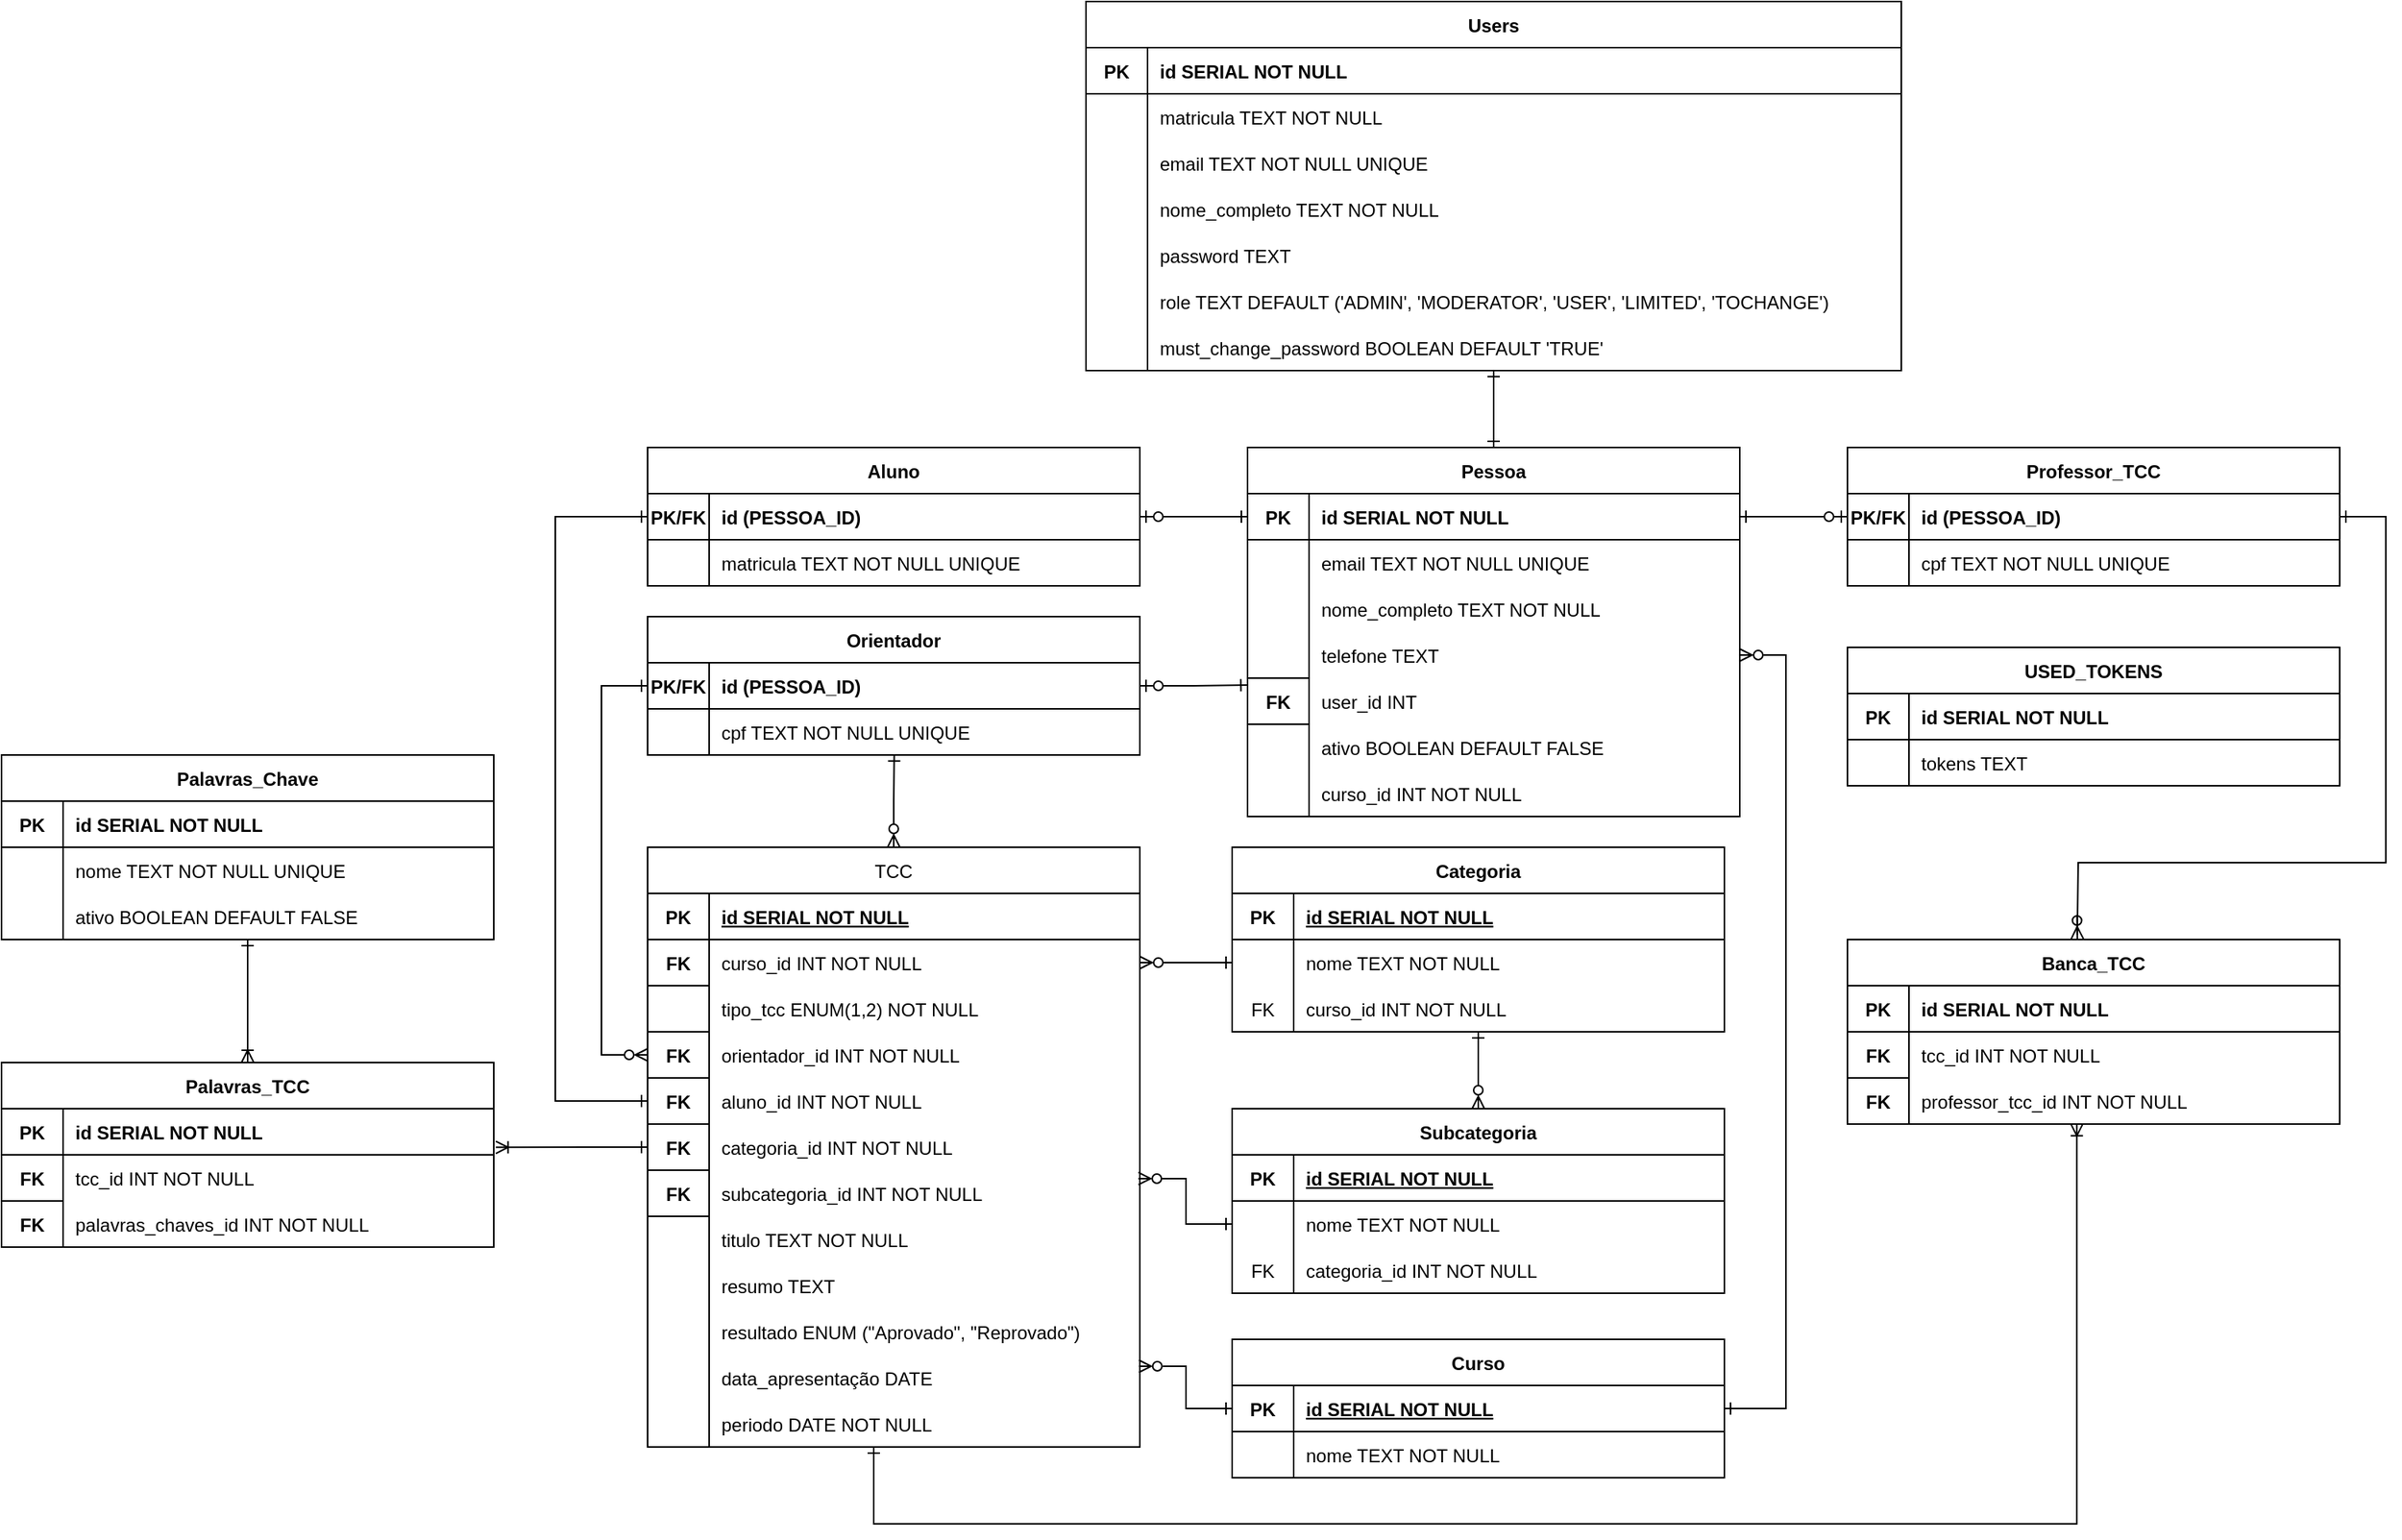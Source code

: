 <mxfile version="24.7.17">
  <diagram id="R2lEEEUBdFMjLlhIrx00" name="Page-1">
    <mxGraphModel dx="2762" dy="619" grid="1" gridSize="10" guides="1" tooltips="1" connect="1" arrows="1" fold="1" page="1" pageScale="1" pageWidth="850" pageHeight="1100" math="0" shadow="0" extFonts="Permanent Marker^https://fonts.googleapis.com/css?family=Permanent+Marker">
      <root>
        <mxCell id="0" />
        <mxCell id="1" parent="0" />
        <mxCell id="FTqwN5sF6jyDXuT3YtVC-8" value="Categoria" style="shape=table;startSize=30;container=1;collapsible=1;childLayout=tableLayout;fixedRows=1;rowLines=0;fontStyle=1;align=center;resizeLast=1;" parent="1" vertex="1">
          <mxGeometry x="-110" y="630" width="320" height="120" as="geometry" />
        </mxCell>
        <mxCell id="FTqwN5sF6jyDXuT3YtVC-9" value="" style="shape=partialRectangle;collapsible=0;dropTarget=0;pointerEvents=0;fillColor=none;points=[[0,0.5],[1,0.5]];portConstraint=eastwest;top=0;left=0;right=0;bottom=1;" parent="FTqwN5sF6jyDXuT3YtVC-8" vertex="1">
          <mxGeometry y="30" width="320" height="30" as="geometry" />
        </mxCell>
        <mxCell id="FTqwN5sF6jyDXuT3YtVC-10" value="PK" style="shape=partialRectangle;overflow=hidden;connectable=0;fillColor=none;top=0;left=0;bottom=0;right=0;fontStyle=1;" parent="FTqwN5sF6jyDXuT3YtVC-9" vertex="1">
          <mxGeometry width="40" height="30" as="geometry">
            <mxRectangle width="40" height="30" as="alternateBounds" />
          </mxGeometry>
        </mxCell>
        <mxCell id="FTqwN5sF6jyDXuT3YtVC-11" value="id SERIAL NOT NULL " style="shape=partialRectangle;overflow=hidden;connectable=0;fillColor=none;top=0;left=0;bottom=0;right=0;align=left;spacingLeft=6;fontStyle=5;" parent="FTqwN5sF6jyDXuT3YtVC-9" vertex="1">
          <mxGeometry x="40" width="280" height="30" as="geometry">
            <mxRectangle width="280" height="30" as="alternateBounds" />
          </mxGeometry>
        </mxCell>
        <mxCell id="FTqwN5sF6jyDXuT3YtVC-12" value="" style="shape=partialRectangle;collapsible=0;dropTarget=0;pointerEvents=0;fillColor=none;points=[[0,0.5],[1,0.5]];portConstraint=eastwest;top=0;left=0;right=0;bottom=0;" parent="FTqwN5sF6jyDXuT3YtVC-8" vertex="1">
          <mxGeometry y="60" width="320" height="30" as="geometry" />
        </mxCell>
        <mxCell id="FTqwN5sF6jyDXuT3YtVC-13" value="" style="shape=partialRectangle;overflow=hidden;connectable=0;fillColor=none;top=0;left=0;bottom=0;right=0;" parent="FTqwN5sF6jyDXuT3YtVC-12" vertex="1">
          <mxGeometry width="40" height="30" as="geometry">
            <mxRectangle width="40" height="30" as="alternateBounds" />
          </mxGeometry>
        </mxCell>
        <mxCell id="FTqwN5sF6jyDXuT3YtVC-14" value="nome TEXT NOT NULL" style="shape=partialRectangle;overflow=hidden;connectable=0;fillColor=none;top=0;left=0;bottom=0;right=0;align=left;spacingLeft=6;" parent="FTqwN5sF6jyDXuT3YtVC-12" vertex="1">
          <mxGeometry x="40" width="280" height="30" as="geometry">
            <mxRectangle width="280" height="30" as="alternateBounds" />
          </mxGeometry>
        </mxCell>
        <mxCell id="FTqwN5sF6jyDXuT3YtVC-15" style="shape=partialRectangle;collapsible=0;dropTarget=0;pointerEvents=0;fillColor=none;points=[[0,0.5],[1,0.5]];portConstraint=eastwest;top=0;left=0;right=0;bottom=0;" parent="FTqwN5sF6jyDXuT3YtVC-8" vertex="1">
          <mxGeometry y="90" width="320" height="30" as="geometry" />
        </mxCell>
        <mxCell id="FTqwN5sF6jyDXuT3YtVC-16" value="FK" style="shape=partialRectangle;overflow=hidden;connectable=0;fillColor=none;top=0;left=0;bottom=0;right=0;" parent="FTqwN5sF6jyDXuT3YtVC-15" vertex="1">
          <mxGeometry width="40" height="30" as="geometry">
            <mxRectangle width="40" height="30" as="alternateBounds" />
          </mxGeometry>
        </mxCell>
        <mxCell id="FTqwN5sF6jyDXuT3YtVC-17" value="curso_id INT NOT NULL" style="shape=partialRectangle;overflow=hidden;connectable=0;fillColor=none;top=0;left=0;bottom=0;right=0;align=left;spacingLeft=6;" parent="FTqwN5sF6jyDXuT3YtVC-15" vertex="1">
          <mxGeometry x="40" width="280" height="30" as="geometry">
            <mxRectangle width="280" height="30" as="alternateBounds" />
          </mxGeometry>
        </mxCell>
        <mxCell id="FTqwN5sF6jyDXuT3YtVC-18" value="Subcategoria" style="shape=table;startSize=30;container=1;collapsible=1;childLayout=tableLayout;fixedRows=1;rowLines=0;fontStyle=1;align=center;resizeLast=1;" parent="1" vertex="1">
          <mxGeometry x="-110" y="800" width="320" height="120" as="geometry" />
        </mxCell>
        <mxCell id="FTqwN5sF6jyDXuT3YtVC-19" value="" style="shape=partialRectangle;collapsible=0;dropTarget=0;pointerEvents=0;fillColor=none;points=[[0,0.5],[1,0.5]];portConstraint=eastwest;top=0;left=0;right=0;bottom=1;" parent="FTqwN5sF6jyDXuT3YtVC-18" vertex="1">
          <mxGeometry y="30" width="320" height="30" as="geometry" />
        </mxCell>
        <mxCell id="FTqwN5sF6jyDXuT3YtVC-20" value="PK" style="shape=partialRectangle;overflow=hidden;connectable=0;fillColor=none;top=0;left=0;bottom=0;right=0;fontStyle=1;" parent="FTqwN5sF6jyDXuT3YtVC-19" vertex="1">
          <mxGeometry width="40" height="30" as="geometry">
            <mxRectangle width="40" height="30" as="alternateBounds" />
          </mxGeometry>
        </mxCell>
        <mxCell id="FTqwN5sF6jyDXuT3YtVC-21" value="id SERIAL NOT NULL " style="shape=partialRectangle;overflow=hidden;connectable=0;fillColor=none;top=0;left=0;bottom=0;right=0;align=left;spacingLeft=6;fontStyle=5;" parent="FTqwN5sF6jyDXuT3YtVC-19" vertex="1">
          <mxGeometry x="40" width="280" height="30" as="geometry">
            <mxRectangle width="280" height="30" as="alternateBounds" />
          </mxGeometry>
        </mxCell>
        <mxCell id="FTqwN5sF6jyDXuT3YtVC-22" value="" style="shape=partialRectangle;collapsible=0;dropTarget=0;pointerEvents=0;fillColor=none;points=[[0,0.5],[1,0.5]];portConstraint=eastwest;top=0;left=0;right=0;bottom=0;" parent="FTqwN5sF6jyDXuT3YtVC-18" vertex="1">
          <mxGeometry y="60" width="320" height="30" as="geometry" />
        </mxCell>
        <mxCell id="FTqwN5sF6jyDXuT3YtVC-23" value="" style="shape=partialRectangle;overflow=hidden;connectable=0;fillColor=none;top=0;left=0;bottom=0;right=0;" parent="FTqwN5sF6jyDXuT3YtVC-22" vertex="1">
          <mxGeometry width="40" height="30" as="geometry">
            <mxRectangle width="40" height="30" as="alternateBounds" />
          </mxGeometry>
        </mxCell>
        <mxCell id="FTqwN5sF6jyDXuT3YtVC-24" value="nome TEXT NOT NULL" style="shape=partialRectangle;overflow=hidden;connectable=0;fillColor=none;top=0;left=0;bottom=0;right=0;align=left;spacingLeft=6;" parent="FTqwN5sF6jyDXuT3YtVC-22" vertex="1">
          <mxGeometry x="40" width="280" height="30" as="geometry">
            <mxRectangle width="280" height="30" as="alternateBounds" />
          </mxGeometry>
        </mxCell>
        <mxCell id="FTqwN5sF6jyDXuT3YtVC-25" style="shape=partialRectangle;collapsible=0;dropTarget=0;pointerEvents=0;fillColor=none;points=[[0,0.5],[1,0.5]];portConstraint=eastwest;top=0;left=0;right=0;bottom=0;" parent="FTqwN5sF6jyDXuT3YtVC-18" vertex="1">
          <mxGeometry y="90" width="320" height="30" as="geometry" />
        </mxCell>
        <mxCell id="FTqwN5sF6jyDXuT3YtVC-26" value="FK" style="shape=partialRectangle;overflow=hidden;connectable=0;fillColor=none;top=0;left=0;bottom=0;right=0;" parent="FTqwN5sF6jyDXuT3YtVC-25" vertex="1">
          <mxGeometry width="40" height="30" as="geometry">
            <mxRectangle width="40" height="30" as="alternateBounds" />
          </mxGeometry>
        </mxCell>
        <mxCell id="FTqwN5sF6jyDXuT3YtVC-27" value="categoria_id INT NOT NULL" style="shape=partialRectangle;overflow=hidden;connectable=0;fillColor=none;top=0;left=0;bottom=0;right=0;align=left;spacingLeft=6;" parent="FTqwN5sF6jyDXuT3YtVC-25" vertex="1">
          <mxGeometry x="40" width="280" height="30" as="geometry">
            <mxRectangle width="280" height="30" as="alternateBounds" />
          </mxGeometry>
        </mxCell>
        <mxCell id="FTqwN5sF6jyDXuT3YtVC-28" value="Users" style="shape=table;startSize=30;container=1;collapsible=1;childLayout=tableLayout;fixedRows=1;rowLines=0;fontStyle=1;align=center;resizeLast=1;" parent="1" vertex="1">
          <mxGeometry x="-205" y="80" width="530" height="240" as="geometry" />
        </mxCell>
        <mxCell id="FTqwN5sF6jyDXuT3YtVC-29" value="" style="shape=partialRectangle;collapsible=0;dropTarget=0;pointerEvents=0;fillColor=none;points=[[0,0.5],[1,0.5]];portConstraint=eastwest;top=0;left=0;right=0;bottom=1;" parent="FTqwN5sF6jyDXuT3YtVC-28" vertex="1">
          <mxGeometry y="30" width="530" height="30" as="geometry" />
        </mxCell>
        <mxCell id="FTqwN5sF6jyDXuT3YtVC-30" value="PK" style="shape=partialRectangle;overflow=hidden;connectable=0;fillColor=none;top=0;left=0;bottom=0;right=0;fontStyle=1;" parent="FTqwN5sF6jyDXuT3YtVC-29" vertex="1">
          <mxGeometry width="40" height="30" as="geometry">
            <mxRectangle width="40" height="30" as="alternateBounds" />
          </mxGeometry>
        </mxCell>
        <mxCell id="FTqwN5sF6jyDXuT3YtVC-31" value="id SERIAL NOT NULL " style="shape=partialRectangle;overflow=hidden;connectable=0;fillColor=none;top=0;left=0;bottom=0;right=0;align=left;spacingLeft=6;fontStyle=1;" parent="FTqwN5sF6jyDXuT3YtVC-29" vertex="1">
          <mxGeometry x="40" width="490" height="30" as="geometry">
            <mxRectangle width="490" height="30" as="alternateBounds" />
          </mxGeometry>
        </mxCell>
        <mxCell id="FTqwN5sF6jyDXuT3YtVC-57" style="shape=partialRectangle;collapsible=0;dropTarget=0;pointerEvents=0;fillColor=none;points=[[0,0.5],[1,0.5]];portConstraint=eastwest;top=0;left=0;right=0;bottom=0;" parent="FTqwN5sF6jyDXuT3YtVC-28" vertex="1">
          <mxGeometry y="60" width="530" height="30" as="geometry" />
        </mxCell>
        <mxCell id="FTqwN5sF6jyDXuT3YtVC-58" style="shape=partialRectangle;overflow=hidden;connectable=0;fillColor=none;top=0;left=0;bottom=0;right=0;" parent="FTqwN5sF6jyDXuT3YtVC-57" vertex="1">
          <mxGeometry width="40" height="30" as="geometry">
            <mxRectangle width="40" height="30" as="alternateBounds" />
          </mxGeometry>
        </mxCell>
        <mxCell id="FTqwN5sF6jyDXuT3YtVC-59" value="matricula TEXT NOT NULL " style="shape=partialRectangle;overflow=hidden;connectable=0;fillColor=none;top=0;left=0;bottom=0;right=0;align=left;spacingLeft=6;" parent="FTqwN5sF6jyDXuT3YtVC-57" vertex="1">
          <mxGeometry x="40" width="490" height="30" as="geometry">
            <mxRectangle width="490" height="30" as="alternateBounds" />
          </mxGeometry>
        </mxCell>
        <mxCell id="FTqwN5sF6jyDXuT3YtVC-60" style="shape=partialRectangle;collapsible=0;dropTarget=0;pointerEvents=0;fillColor=none;points=[[0,0.5],[1,0.5]];portConstraint=eastwest;top=0;left=0;right=0;bottom=0;" parent="FTqwN5sF6jyDXuT3YtVC-28" vertex="1">
          <mxGeometry y="90" width="530" height="30" as="geometry" />
        </mxCell>
        <mxCell id="FTqwN5sF6jyDXuT3YtVC-61" style="shape=partialRectangle;overflow=hidden;connectable=0;fillColor=none;top=0;left=0;bottom=0;right=0;" parent="FTqwN5sF6jyDXuT3YtVC-60" vertex="1">
          <mxGeometry width="40" height="30" as="geometry">
            <mxRectangle width="40" height="30" as="alternateBounds" />
          </mxGeometry>
        </mxCell>
        <mxCell id="FTqwN5sF6jyDXuT3YtVC-62" value="email TEXT NOT NULL UNIQUE" style="shape=partialRectangle;overflow=hidden;connectable=0;fillColor=none;top=0;left=0;bottom=0;right=0;align=left;spacingLeft=6;" parent="FTqwN5sF6jyDXuT3YtVC-60" vertex="1">
          <mxGeometry x="40" width="490" height="30" as="geometry">
            <mxRectangle width="490" height="30" as="alternateBounds" />
          </mxGeometry>
        </mxCell>
        <mxCell id="FTqwN5sF6jyDXuT3YtVC-32" value="" style="shape=partialRectangle;collapsible=0;dropTarget=0;pointerEvents=0;fillColor=none;points=[[0,0.5],[1,0.5]];portConstraint=eastwest;top=0;left=0;right=0;bottom=0;" parent="FTqwN5sF6jyDXuT3YtVC-28" vertex="1">
          <mxGeometry y="120" width="530" height="30" as="geometry" />
        </mxCell>
        <mxCell id="FTqwN5sF6jyDXuT3YtVC-33" value="" style="shape=partialRectangle;overflow=hidden;connectable=0;fillColor=none;top=0;left=0;bottom=0;right=0;" parent="FTqwN5sF6jyDXuT3YtVC-32" vertex="1">
          <mxGeometry width="40" height="30" as="geometry">
            <mxRectangle width="40" height="30" as="alternateBounds" />
          </mxGeometry>
        </mxCell>
        <mxCell id="FTqwN5sF6jyDXuT3YtVC-34" value="nome_completo TEXT NOT NULL" style="shape=partialRectangle;overflow=hidden;connectable=0;fillColor=none;top=0;left=0;bottom=0;right=0;align=left;spacingLeft=6;" parent="FTqwN5sF6jyDXuT3YtVC-32" vertex="1">
          <mxGeometry x="40" width="490" height="30" as="geometry">
            <mxRectangle width="490" height="30" as="alternateBounds" />
          </mxGeometry>
        </mxCell>
        <mxCell id="7hpATNshhRuhK8FFgev_-22" style="shape=partialRectangle;collapsible=0;dropTarget=0;pointerEvents=0;fillColor=none;points=[[0,0.5],[1,0.5]];portConstraint=eastwest;top=0;left=0;right=0;bottom=0;" parent="FTqwN5sF6jyDXuT3YtVC-28" vertex="1">
          <mxGeometry y="150" width="530" height="30" as="geometry" />
        </mxCell>
        <mxCell id="7hpATNshhRuhK8FFgev_-23" style="shape=partialRectangle;overflow=hidden;connectable=0;fillColor=none;top=0;left=0;bottom=0;right=0;" parent="7hpATNshhRuhK8FFgev_-22" vertex="1">
          <mxGeometry width="40" height="30" as="geometry">
            <mxRectangle width="40" height="30" as="alternateBounds" />
          </mxGeometry>
        </mxCell>
        <mxCell id="7hpATNshhRuhK8FFgev_-24" value="password TEXT" style="shape=partialRectangle;overflow=hidden;connectable=0;fillColor=none;top=0;left=0;bottom=0;right=0;align=left;spacingLeft=6;" parent="7hpATNshhRuhK8FFgev_-22" vertex="1">
          <mxGeometry x="40" width="490" height="30" as="geometry">
            <mxRectangle width="490" height="30" as="alternateBounds" />
          </mxGeometry>
        </mxCell>
        <mxCell id="kXyntgqVaieZzWQoEzDk-1" style="shape=partialRectangle;collapsible=0;dropTarget=0;pointerEvents=0;fillColor=none;points=[[0,0.5],[1,0.5]];portConstraint=eastwest;top=0;left=0;right=0;bottom=0;" parent="FTqwN5sF6jyDXuT3YtVC-28" vertex="1">
          <mxGeometry y="180" width="530" height="30" as="geometry" />
        </mxCell>
        <mxCell id="kXyntgqVaieZzWQoEzDk-2" style="shape=partialRectangle;overflow=hidden;connectable=0;fillColor=none;top=0;left=0;bottom=0;right=0;" parent="kXyntgqVaieZzWQoEzDk-1" vertex="1">
          <mxGeometry width="40" height="30" as="geometry">
            <mxRectangle width="40" height="30" as="alternateBounds" />
          </mxGeometry>
        </mxCell>
        <mxCell id="kXyntgqVaieZzWQoEzDk-3" value="role TEXT DEFAULT (&#39;ADMIN&#39;, &#39;MODERATOR&#39;, &#39;USER&#39;, &#39;LIMITED&#39;, &#39;TOCHANGE&#39;)" style="shape=partialRectangle;overflow=hidden;connectable=0;fillColor=none;top=0;left=0;bottom=0;right=0;align=left;spacingLeft=6;" parent="kXyntgqVaieZzWQoEzDk-1" vertex="1">
          <mxGeometry x="40" width="490" height="30" as="geometry">
            <mxRectangle width="490" height="30" as="alternateBounds" />
          </mxGeometry>
        </mxCell>
        <mxCell id="7hpATNshhRuhK8FFgev_-116" style="shape=partialRectangle;collapsible=0;dropTarget=0;pointerEvents=0;fillColor=none;points=[[0,0.5],[1,0.5]];portConstraint=eastwest;top=0;left=0;right=0;bottom=0;" parent="FTqwN5sF6jyDXuT3YtVC-28" vertex="1">
          <mxGeometry y="210" width="530" height="30" as="geometry" />
        </mxCell>
        <mxCell id="7hpATNshhRuhK8FFgev_-117" style="shape=partialRectangle;overflow=hidden;connectable=0;fillColor=none;top=0;left=0;bottom=0;right=0;" parent="7hpATNshhRuhK8FFgev_-116" vertex="1">
          <mxGeometry width="40" height="30" as="geometry">
            <mxRectangle width="40" height="30" as="alternateBounds" />
          </mxGeometry>
        </mxCell>
        <mxCell id="7hpATNshhRuhK8FFgev_-118" value="must_change_password BOOLEAN DEFAULT &#39;TRUE&#39;" style="shape=partialRectangle;overflow=hidden;connectable=0;fillColor=none;top=0;left=0;bottom=0;right=0;align=left;spacingLeft=6;" parent="7hpATNshhRuhK8FFgev_-116" vertex="1">
          <mxGeometry x="40" width="490" height="30" as="geometry">
            <mxRectangle width="490" height="30" as="alternateBounds" />
          </mxGeometry>
        </mxCell>
        <mxCell id="FTqwN5sF6jyDXuT3YtVC-35" value="TCC" style="shape=table;startSize=30;container=1;collapsible=1;childLayout=tableLayout;fixedRows=1;rowLines=0;fontStyle=0;align=center;resizeLast=1;" parent="1" vertex="1">
          <mxGeometry x="-490" y="630" width="320" height="390" as="geometry" />
        </mxCell>
        <mxCell id="FTqwN5sF6jyDXuT3YtVC-36" value="" style="shape=partialRectangle;collapsible=0;dropTarget=0;pointerEvents=0;fillColor=none;points=[[0,0.5],[1,0.5]];portConstraint=eastwest;top=0;left=0;right=0;bottom=1;" parent="FTqwN5sF6jyDXuT3YtVC-35" vertex="1">
          <mxGeometry y="30" width="320" height="30" as="geometry" />
        </mxCell>
        <mxCell id="FTqwN5sF6jyDXuT3YtVC-37" value="PK" style="shape=partialRectangle;overflow=hidden;connectable=0;fillColor=none;top=0;left=0;bottom=0;right=0;fontStyle=1;" parent="FTqwN5sF6jyDXuT3YtVC-36" vertex="1">
          <mxGeometry width="40" height="30" as="geometry">
            <mxRectangle width="40" height="30" as="alternateBounds" />
          </mxGeometry>
        </mxCell>
        <mxCell id="FTqwN5sF6jyDXuT3YtVC-38" value="id SERIAL NOT NULL " style="shape=partialRectangle;overflow=hidden;connectable=0;fillColor=none;top=0;left=0;bottom=0;right=0;align=left;spacingLeft=6;fontStyle=5;" parent="FTqwN5sF6jyDXuT3YtVC-36" vertex="1">
          <mxGeometry x="40" width="280" height="30" as="geometry">
            <mxRectangle width="280" height="30" as="alternateBounds" />
          </mxGeometry>
        </mxCell>
        <mxCell id="7hpATNshhRuhK8FFgev_-112" style="shape=partialRectangle;collapsible=0;dropTarget=0;pointerEvents=0;fillColor=none;points=[[0,0.5],[1,0.5]];portConstraint=eastwest;top=0;left=0;right=0;bottom=0;" parent="FTqwN5sF6jyDXuT3YtVC-35" vertex="1">
          <mxGeometry y="60" width="320" height="30" as="geometry" />
        </mxCell>
        <mxCell id="7hpATNshhRuhK8FFgev_-113" value="FK" style="shape=partialRectangle;overflow=hidden;connectable=0;fillColor=none;top=1;left=1;bottom=1;right=1;fontStyle=1" parent="7hpATNshhRuhK8FFgev_-112" vertex="1">
          <mxGeometry width="40" height="30" as="geometry">
            <mxRectangle width="40" height="30" as="alternateBounds" />
          </mxGeometry>
        </mxCell>
        <mxCell id="7hpATNshhRuhK8FFgev_-114" value="curso_id INT NOT NULL" style="shape=partialRectangle;overflow=hidden;connectable=0;fillColor=none;top=0;left=0;bottom=0;right=0;align=left;spacingLeft=6;" parent="7hpATNshhRuhK8FFgev_-112" vertex="1">
          <mxGeometry x="40" width="280" height="30" as="geometry">
            <mxRectangle width="280" height="30" as="alternateBounds" />
          </mxGeometry>
        </mxCell>
        <mxCell id="f5Hg7jQXjlhQ0anaILZG-1" style="shape=partialRectangle;collapsible=0;dropTarget=0;pointerEvents=0;fillColor=none;points=[[0,0.5],[1,0.5]];portConstraint=eastwest;top=0;left=0;right=0;bottom=0;" parent="FTqwN5sF6jyDXuT3YtVC-35" vertex="1">
          <mxGeometry y="90" width="320" height="30" as="geometry" />
        </mxCell>
        <mxCell id="f5Hg7jQXjlhQ0anaILZG-2" value="" style="shape=partialRectangle;overflow=hidden;connectable=0;fillColor=none;top=0;left=0;bottom=0;right=0;fontStyle=1" parent="f5Hg7jQXjlhQ0anaILZG-1" vertex="1">
          <mxGeometry width="40" height="30" as="geometry">
            <mxRectangle width="40" height="30" as="alternateBounds" />
          </mxGeometry>
        </mxCell>
        <mxCell id="f5Hg7jQXjlhQ0anaILZG-3" value="tipo_tcc ENUM(1,2) NOT NULL" style="shape=partialRectangle;overflow=hidden;connectable=0;fillColor=none;top=0;left=0;bottom=0;right=0;align=left;spacingLeft=6;" parent="f5Hg7jQXjlhQ0anaILZG-1" vertex="1">
          <mxGeometry x="40" width="280" height="30" as="geometry">
            <mxRectangle width="280" height="30" as="alternateBounds" />
          </mxGeometry>
        </mxCell>
        <mxCell id="FTqwN5sF6jyDXuT3YtVC-51" style="shape=partialRectangle;collapsible=0;dropTarget=0;pointerEvents=0;fillColor=none;points=[[0,0.5],[1,0.5]];portConstraint=eastwest;top=0;left=0;right=0;bottom=0;" parent="FTqwN5sF6jyDXuT3YtVC-35" vertex="1">
          <mxGeometry y="120" width="320" height="30" as="geometry" />
        </mxCell>
        <mxCell id="FTqwN5sF6jyDXuT3YtVC-52" value="FK" style="shape=partialRectangle;overflow=hidden;connectable=0;fillColor=none;top=1;left=1;bottom=1;right=1;fontStyle=1" parent="FTqwN5sF6jyDXuT3YtVC-51" vertex="1">
          <mxGeometry width="40" height="30" as="geometry">
            <mxRectangle width="40" height="30" as="alternateBounds" />
          </mxGeometry>
        </mxCell>
        <mxCell id="FTqwN5sF6jyDXuT3YtVC-53" value="orientador_id INT NOT NULL" style="shape=partialRectangle;overflow=hidden;connectable=0;fillColor=none;top=0;left=0;bottom=0;right=0;align=left;spacingLeft=6;" parent="FTqwN5sF6jyDXuT3YtVC-51" vertex="1">
          <mxGeometry x="40" width="280" height="30" as="geometry">
            <mxRectangle width="280" height="30" as="alternateBounds" />
          </mxGeometry>
        </mxCell>
        <mxCell id="FTqwN5sF6jyDXuT3YtVC-48" style="shape=partialRectangle;collapsible=0;dropTarget=0;pointerEvents=0;fillColor=none;points=[[0,0.5],[1,0.5]];portConstraint=eastwest;top=0;left=0;right=0;bottom=0;" parent="FTqwN5sF6jyDXuT3YtVC-35" vertex="1">
          <mxGeometry y="150" width="320" height="30" as="geometry" />
        </mxCell>
        <mxCell id="FTqwN5sF6jyDXuT3YtVC-49" value="FK" style="shape=partialRectangle;overflow=hidden;connectable=0;fillColor=none;top=1;left=1;bottom=1;right=1;fontStyle=1" parent="FTqwN5sF6jyDXuT3YtVC-48" vertex="1">
          <mxGeometry width="40" height="30" as="geometry">
            <mxRectangle width="40" height="30" as="alternateBounds" />
          </mxGeometry>
        </mxCell>
        <mxCell id="FTqwN5sF6jyDXuT3YtVC-50" value="aluno_id INT NOT NULL" style="shape=partialRectangle;overflow=hidden;connectable=0;fillColor=none;top=0;left=0;bottom=0;right=0;align=left;spacingLeft=6;" parent="FTqwN5sF6jyDXuT3YtVC-48" vertex="1">
          <mxGeometry x="40" width="280" height="30" as="geometry">
            <mxRectangle width="280" height="30" as="alternateBounds" />
          </mxGeometry>
        </mxCell>
        <mxCell id="FTqwN5sF6jyDXuT3YtVC-54" style="shape=partialRectangle;collapsible=0;dropTarget=0;pointerEvents=0;fillColor=none;points=[[0,0.5],[1,0.5]];portConstraint=eastwest;top=0;left=0;right=0;bottom=0;" parent="FTqwN5sF6jyDXuT3YtVC-35" vertex="1">
          <mxGeometry y="180" width="320" height="30" as="geometry" />
        </mxCell>
        <mxCell id="FTqwN5sF6jyDXuT3YtVC-55" value="FK" style="shape=partialRectangle;overflow=hidden;connectable=0;fillColor=none;top=1;left=1;bottom=1;right=1;fontStyle=1" parent="FTqwN5sF6jyDXuT3YtVC-54" vertex="1">
          <mxGeometry width="40" height="30" as="geometry">
            <mxRectangle width="40" height="30" as="alternateBounds" />
          </mxGeometry>
        </mxCell>
        <mxCell id="FTqwN5sF6jyDXuT3YtVC-56" value="categoria_id INT NOT NULL" style="shape=partialRectangle;overflow=hidden;connectable=0;fillColor=none;top=0;left=0;bottom=0;right=0;align=left;spacingLeft=6;" parent="FTqwN5sF6jyDXuT3YtVC-54" vertex="1">
          <mxGeometry x="40" width="280" height="30" as="geometry">
            <mxRectangle width="280" height="30" as="alternateBounds" />
          </mxGeometry>
        </mxCell>
        <mxCell id="FTqwN5sF6jyDXuT3YtVC-63" style="shape=partialRectangle;collapsible=0;dropTarget=0;pointerEvents=0;fillColor=none;points=[[0,0.5],[1,0.5]];portConstraint=eastwest;top=0;left=0;right=0;bottom=0;" parent="FTqwN5sF6jyDXuT3YtVC-35" vertex="1">
          <mxGeometry y="210" width="320" height="30" as="geometry" />
        </mxCell>
        <mxCell id="FTqwN5sF6jyDXuT3YtVC-64" value="FK" style="shape=partialRectangle;overflow=hidden;connectable=0;fillColor=none;top=1;left=1;bottom=1;right=1;fontStyle=1" parent="FTqwN5sF6jyDXuT3YtVC-63" vertex="1">
          <mxGeometry width="40" height="30" as="geometry">
            <mxRectangle width="40" height="30" as="alternateBounds" />
          </mxGeometry>
        </mxCell>
        <mxCell id="FTqwN5sF6jyDXuT3YtVC-65" value="subcategoria_id INT NOT NULL" style="shape=partialRectangle;overflow=hidden;connectable=0;fillColor=none;top=0;left=0;bottom=0;right=0;align=left;spacingLeft=6;" parent="FTqwN5sF6jyDXuT3YtVC-63" vertex="1">
          <mxGeometry x="40" width="280" height="30" as="geometry">
            <mxRectangle width="280" height="30" as="alternateBounds" />
          </mxGeometry>
        </mxCell>
        <mxCell id="FTqwN5sF6jyDXuT3YtVC-39" value="" style="shape=partialRectangle;collapsible=0;dropTarget=0;pointerEvents=0;fillColor=none;points=[[0,0.5],[1,0.5]];portConstraint=eastwest;top=0;left=0;right=0;bottom=0;" parent="FTqwN5sF6jyDXuT3YtVC-35" vertex="1">
          <mxGeometry y="240" width="320" height="30" as="geometry" />
        </mxCell>
        <mxCell id="FTqwN5sF6jyDXuT3YtVC-40" value="" style="shape=partialRectangle;overflow=hidden;connectable=0;fillColor=none;top=0;left=0;bottom=0;right=0;" parent="FTqwN5sF6jyDXuT3YtVC-39" vertex="1">
          <mxGeometry width="40" height="30" as="geometry">
            <mxRectangle width="40" height="30" as="alternateBounds" />
          </mxGeometry>
        </mxCell>
        <mxCell id="FTqwN5sF6jyDXuT3YtVC-41" value="titulo TEXT NOT NULL" style="shape=partialRectangle;overflow=hidden;connectable=0;fillColor=none;top=0;left=0;bottom=0;right=0;align=left;spacingLeft=6;" parent="FTqwN5sF6jyDXuT3YtVC-39" vertex="1">
          <mxGeometry x="40" width="280" height="30" as="geometry">
            <mxRectangle width="280" height="30" as="alternateBounds" />
          </mxGeometry>
        </mxCell>
        <mxCell id="FTqwN5sF6jyDXuT3YtVC-42" style="shape=partialRectangle;collapsible=0;dropTarget=0;pointerEvents=0;fillColor=none;points=[[0,0.5],[1,0.5]];portConstraint=eastwest;top=0;left=0;right=0;bottom=0;" parent="FTqwN5sF6jyDXuT3YtVC-35" vertex="1">
          <mxGeometry y="270" width="320" height="30" as="geometry" />
        </mxCell>
        <mxCell id="FTqwN5sF6jyDXuT3YtVC-43" style="shape=partialRectangle;overflow=hidden;connectable=0;fillColor=none;top=0;left=0;bottom=0;right=0;" parent="FTqwN5sF6jyDXuT3YtVC-42" vertex="1">
          <mxGeometry width="40" height="30" as="geometry">
            <mxRectangle width="40" height="30" as="alternateBounds" />
          </mxGeometry>
        </mxCell>
        <mxCell id="FTqwN5sF6jyDXuT3YtVC-44" value="resumo TEXT" style="shape=partialRectangle;overflow=hidden;connectable=0;fillColor=none;top=0;left=0;bottom=0;right=0;align=left;spacingLeft=6;" parent="FTqwN5sF6jyDXuT3YtVC-42" vertex="1">
          <mxGeometry x="40" width="280" height="30" as="geometry">
            <mxRectangle width="280" height="30" as="alternateBounds" />
          </mxGeometry>
        </mxCell>
        <mxCell id="f5Hg7jQXjlhQ0anaILZG-5" style="shape=partialRectangle;collapsible=0;dropTarget=0;pointerEvents=0;fillColor=none;points=[[0,0.5],[1,0.5]];portConstraint=eastwest;top=0;left=0;right=0;bottom=0;" parent="FTqwN5sF6jyDXuT3YtVC-35" vertex="1">
          <mxGeometry y="300" width="320" height="30" as="geometry" />
        </mxCell>
        <mxCell id="f5Hg7jQXjlhQ0anaILZG-6" style="shape=partialRectangle;overflow=hidden;connectable=0;fillColor=none;top=0;left=0;bottom=0;right=0;" parent="f5Hg7jQXjlhQ0anaILZG-5" vertex="1">
          <mxGeometry width="40" height="30" as="geometry">
            <mxRectangle width="40" height="30" as="alternateBounds" />
          </mxGeometry>
        </mxCell>
        <mxCell id="f5Hg7jQXjlhQ0anaILZG-7" value="resultado ENUM (&quot;Aprovado&quot;, &quot;Reprovado&quot;)" style="shape=partialRectangle;overflow=hidden;connectable=0;fillColor=none;top=0;left=0;bottom=0;right=0;align=left;spacingLeft=6;" parent="f5Hg7jQXjlhQ0anaILZG-5" vertex="1">
          <mxGeometry x="40" width="280" height="30" as="geometry">
            <mxRectangle width="280" height="30" as="alternateBounds" />
          </mxGeometry>
        </mxCell>
        <mxCell id="f5Hg7jQXjlhQ0anaILZG-8" style="shape=partialRectangle;collapsible=0;dropTarget=0;pointerEvents=0;fillColor=none;points=[[0,0.5],[1,0.5]];portConstraint=eastwest;top=0;left=0;right=0;bottom=0;" parent="FTqwN5sF6jyDXuT3YtVC-35" vertex="1">
          <mxGeometry y="330" width="320" height="30" as="geometry" />
        </mxCell>
        <mxCell id="f5Hg7jQXjlhQ0anaILZG-9" style="shape=partialRectangle;overflow=hidden;connectable=0;fillColor=none;top=0;left=0;bottom=0;right=0;" parent="f5Hg7jQXjlhQ0anaILZG-8" vertex="1">
          <mxGeometry width="40" height="30" as="geometry">
            <mxRectangle width="40" height="30" as="alternateBounds" />
          </mxGeometry>
        </mxCell>
        <mxCell id="f5Hg7jQXjlhQ0anaILZG-10" value="data_apresentação DATE " style="shape=partialRectangle;overflow=hidden;connectable=0;fillColor=none;top=0;left=0;bottom=0;right=0;align=left;spacingLeft=6;" parent="f5Hg7jQXjlhQ0anaILZG-8" vertex="1">
          <mxGeometry x="40" width="280" height="30" as="geometry">
            <mxRectangle width="280" height="30" as="alternateBounds" />
          </mxGeometry>
        </mxCell>
        <mxCell id="xzefPnFMX0BN8inXJA_H-7" style="shape=partialRectangle;collapsible=0;dropTarget=0;pointerEvents=0;fillColor=none;points=[[0,0.5],[1,0.5]];portConstraint=eastwest;top=0;left=0;right=0;bottom=0;" vertex="1" parent="FTqwN5sF6jyDXuT3YtVC-35">
          <mxGeometry y="360" width="320" height="30" as="geometry" />
        </mxCell>
        <mxCell id="xzefPnFMX0BN8inXJA_H-8" style="shape=partialRectangle;overflow=hidden;connectable=0;fillColor=none;top=0;left=0;bottom=0;right=0;" vertex="1" parent="xzefPnFMX0BN8inXJA_H-7">
          <mxGeometry width="40" height="30" as="geometry">
            <mxRectangle width="40" height="30" as="alternateBounds" />
          </mxGeometry>
        </mxCell>
        <mxCell id="xzefPnFMX0BN8inXJA_H-9" value="periodo DATE NOT NULL" style="shape=partialRectangle;overflow=hidden;connectable=0;fillColor=none;top=0;left=0;bottom=0;right=0;align=left;spacingLeft=6;" vertex="1" parent="xzefPnFMX0BN8inXJA_H-7">
          <mxGeometry x="40" width="280" height="30" as="geometry">
            <mxRectangle width="280" height="30" as="alternateBounds" />
          </mxGeometry>
        </mxCell>
        <mxCell id="7hpATNshhRuhK8FFgev_-25" value="Aluno" style="shape=table;startSize=30;container=1;collapsible=1;childLayout=tableLayout;fixedRows=1;rowLines=0;fontStyle=1;align=center;resizeLast=1;" parent="1" vertex="1">
          <mxGeometry x="-490" y="370" width="320" height="90" as="geometry" />
        </mxCell>
        <mxCell id="7hpATNshhRuhK8FFgev_-26" value="" style="shape=partialRectangle;collapsible=0;dropTarget=0;pointerEvents=0;fillColor=none;points=[[0,0.5],[1,0.5]];portConstraint=eastwest;top=0;left=0;right=0;bottom=1;" parent="7hpATNshhRuhK8FFgev_-25" vertex="1">
          <mxGeometry y="30" width="320" height="30" as="geometry" />
        </mxCell>
        <mxCell id="7hpATNshhRuhK8FFgev_-27" value="PK/FK" style="shape=partialRectangle;overflow=hidden;connectable=0;fillColor=none;top=0;left=0;bottom=0;right=0;fontStyle=1;" parent="7hpATNshhRuhK8FFgev_-26" vertex="1">
          <mxGeometry width="40" height="30" as="geometry">
            <mxRectangle width="40" height="30" as="alternateBounds" />
          </mxGeometry>
        </mxCell>
        <mxCell id="7hpATNshhRuhK8FFgev_-28" value="id (PESSOA_ID)" style="shape=partialRectangle;overflow=hidden;connectable=0;fillColor=none;top=0;left=0;bottom=0;right=0;align=left;spacingLeft=6;fontStyle=1;" parent="7hpATNshhRuhK8FFgev_-26" vertex="1">
          <mxGeometry x="40" width="280" height="30" as="geometry">
            <mxRectangle width="280" height="30" as="alternateBounds" />
          </mxGeometry>
        </mxCell>
        <mxCell id="7hpATNshhRuhK8FFgev_-29" style="shape=partialRectangle;collapsible=0;dropTarget=0;pointerEvents=0;fillColor=none;points=[[0,0.5],[1,0.5]];portConstraint=eastwest;top=0;left=0;right=0;bottom=0;" parent="7hpATNshhRuhK8FFgev_-25" vertex="1">
          <mxGeometry y="60" width="320" height="30" as="geometry" />
        </mxCell>
        <mxCell id="7hpATNshhRuhK8FFgev_-30" style="shape=partialRectangle;overflow=hidden;connectable=0;fillColor=none;top=0;left=0;bottom=0;right=0;" parent="7hpATNshhRuhK8FFgev_-29" vertex="1">
          <mxGeometry width="40" height="30" as="geometry">
            <mxRectangle width="40" height="30" as="alternateBounds" />
          </mxGeometry>
        </mxCell>
        <mxCell id="7hpATNshhRuhK8FFgev_-31" value="matricula TEXT NOT NULL UNIQUE" style="shape=partialRectangle;overflow=hidden;connectable=0;fillColor=none;top=0;left=0;bottom=0;right=0;align=left;spacingLeft=6;" parent="7hpATNshhRuhK8FFgev_-29" vertex="1">
          <mxGeometry x="40" width="280" height="30" as="geometry">
            <mxRectangle width="280" height="30" as="alternateBounds" />
          </mxGeometry>
        </mxCell>
        <mxCell id="7hpATNshhRuhK8FFgev_-47" style="edgeStyle=orthogonalEdgeStyle;rounded=0;orthogonalLoop=1;jettySize=auto;html=1;exitX=1;exitY=0.5;exitDx=0;exitDy=0;entryX=0;entryY=0.5;entryDx=0;entryDy=0;endArrow=ERone;endFill=0;startArrow=ERzeroToOne;startFill=0;" parent="1" source="7hpATNshhRuhK8FFgev_-26" target="7hpATNshhRuhK8FFgev_-49" edge="1">
          <mxGeometry relative="1" as="geometry">
            <mxPoint x="-170.0" y="505" as="sourcePoint" />
          </mxGeometry>
        </mxCell>
        <mxCell id="7hpATNshhRuhK8FFgev_-48" value="Pessoa" style="shape=table;startSize=30;container=1;collapsible=1;childLayout=tableLayout;fixedRows=1;rowLines=0;fontStyle=1;align=center;resizeLast=1;" parent="1" vertex="1">
          <mxGeometry x="-100" y="370" width="320" height="240" as="geometry" />
        </mxCell>
        <mxCell id="7hpATNshhRuhK8FFgev_-49" value="" style="shape=partialRectangle;collapsible=0;dropTarget=0;pointerEvents=0;fillColor=none;points=[[0,0.5],[1,0.5]];portConstraint=eastwest;top=0;left=0;right=0;bottom=1;" parent="7hpATNshhRuhK8FFgev_-48" vertex="1">
          <mxGeometry y="30" width="320" height="30" as="geometry" />
        </mxCell>
        <mxCell id="7hpATNshhRuhK8FFgev_-50" value="PK" style="shape=partialRectangle;overflow=hidden;connectable=0;fillColor=none;top=0;left=0;bottom=0;right=0;fontStyle=1;" parent="7hpATNshhRuhK8FFgev_-49" vertex="1">
          <mxGeometry width="40" height="30" as="geometry">
            <mxRectangle width="40" height="30" as="alternateBounds" />
          </mxGeometry>
        </mxCell>
        <mxCell id="7hpATNshhRuhK8FFgev_-51" value="id SERIAL NOT NULL " style="shape=partialRectangle;overflow=hidden;connectable=0;fillColor=none;top=0;left=0;bottom=0;right=0;align=left;spacingLeft=6;fontStyle=1;" parent="7hpATNshhRuhK8FFgev_-49" vertex="1">
          <mxGeometry x="40" width="280" height="30" as="geometry">
            <mxRectangle width="280" height="30" as="alternateBounds" />
          </mxGeometry>
        </mxCell>
        <mxCell id="7hpATNshhRuhK8FFgev_-55" style="shape=partialRectangle;collapsible=0;dropTarget=0;pointerEvents=0;fillColor=none;points=[[0,0.5],[1,0.5]];portConstraint=eastwest;top=0;left=0;right=0;bottom=0;" parent="7hpATNshhRuhK8FFgev_-48" vertex="1">
          <mxGeometry y="60" width="320" height="30" as="geometry" />
        </mxCell>
        <mxCell id="7hpATNshhRuhK8FFgev_-56" style="shape=partialRectangle;overflow=hidden;connectable=0;fillColor=none;top=0;left=0;bottom=0;right=0;" parent="7hpATNshhRuhK8FFgev_-55" vertex="1">
          <mxGeometry width="40" height="30" as="geometry">
            <mxRectangle width="40" height="30" as="alternateBounds" />
          </mxGeometry>
        </mxCell>
        <mxCell id="7hpATNshhRuhK8FFgev_-57" value="email TEXT NOT NULL UNIQUE" style="shape=partialRectangle;overflow=hidden;connectable=0;fillColor=none;top=0;left=0;bottom=0;right=0;align=left;spacingLeft=6;" parent="7hpATNshhRuhK8FFgev_-55" vertex="1">
          <mxGeometry x="40" width="280" height="30" as="geometry">
            <mxRectangle width="280" height="30" as="alternateBounds" />
          </mxGeometry>
        </mxCell>
        <mxCell id="7hpATNshhRuhK8FFgev_-58" value="" style="shape=partialRectangle;collapsible=0;dropTarget=0;pointerEvents=0;fillColor=none;points=[[0,0.5],[1,0.5]];portConstraint=eastwest;top=0;left=0;right=0;bottom=0;" parent="7hpATNshhRuhK8FFgev_-48" vertex="1">
          <mxGeometry y="90" width="320" height="30" as="geometry" />
        </mxCell>
        <mxCell id="7hpATNshhRuhK8FFgev_-59" value="" style="shape=partialRectangle;overflow=hidden;connectable=0;fillColor=none;top=0;left=0;bottom=0;right=0;" parent="7hpATNshhRuhK8FFgev_-58" vertex="1">
          <mxGeometry width="40" height="30" as="geometry">
            <mxRectangle width="40" height="30" as="alternateBounds" />
          </mxGeometry>
        </mxCell>
        <mxCell id="7hpATNshhRuhK8FFgev_-60" value="nome_completo TEXT NOT NULL" style="shape=partialRectangle;overflow=hidden;connectable=0;fillColor=none;top=0;left=0;bottom=0;right=0;align=left;spacingLeft=6;" parent="7hpATNshhRuhK8FFgev_-58" vertex="1">
          <mxGeometry x="40" width="280" height="30" as="geometry">
            <mxRectangle width="280" height="30" as="alternateBounds" />
          </mxGeometry>
        </mxCell>
        <mxCell id="7hpATNshhRuhK8FFgev_-52" style="shape=partialRectangle;collapsible=0;dropTarget=0;pointerEvents=0;fillColor=none;points=[[0,0.5],[1,0.5]];portConstraint=eastwest;top=0;left=0;right=0;bottom=0;" parent="7hpATNshhRuhK8FFgev_-48" vertex="1">
          <mxGeometry y="120" width="320" height="30" as="geometry" />
        </mxCell>
        <mxCell id="7hpATNshhRuhK8FFgev_-53" style="shape=partialRectangle;overflow=hidden;connectable=0;fillColor=none;top=0;left=0;bottom=0;right=0;" parent="7hpATNshhRuhK8FFgev_-52" vertex="1">
          <mxGeometry width="40" height="30" as="geometry">
            <mxRectangle width="40" height="30" as="alternateBounds" />
          </mxGeometry>
        </mxCell>
        <mxCell id="7hpATNshhRuhK8FFgev_-54" value="telefone TEXT" style="shape=partialRectangle;overflow=hidden;connectable=0;fillColor=none;top=0;left=0;bottom=0;right=0;align=left;spacingLeft=6;" parent="7hpATNshhRuhK8FFgev_-52" vertex="1">
          <mxGeometry x="40" width="280" height="30" as="geometry">
            <mxRectangle width="280" height="30" as="alternateBounds" />
          </mxGeometry>
        </mxCell>
        <mxCell id="7hpATNshhRuhK8FFgev_-61" style="shape=partialRectangle;collapsible=0;dropTarget=0;pointerEvents=0;fillColor=none;points=[[0,0.5],[1,0.5]];portConstraint=eastwest;top=0;left=0;right=0;bottom=0;" parent="7hpATNshhRuhK8FFgev_-48" vertex="1">
          <mxGeometry y="150" width="320" height="30" as="geometry" />
        </mxCell>
        <mxCell id="7hpATNshhRuhK8FFgev_-62" value="FK" style="shape=partialRectangle;overflow=hidden;connectable=0;fillColor=none;top=1;left=1;bottom=1;right=1;fontStyle=1" parent="7hpATNshhRuhK8FFgev_-61" vertex="1">
          <mxGeometry width="40" height="30" as="geometry">
            <mxRectangle width="40" height="30" as="alternateBounds" />
          </mxGeometry>
        </mxCell>
        <mxCell id="7hpATNshhRuhK8FFgev_-63" value="user_id INT" style="shape=partialRectangle;overflow=hidden;connectable=0;fillColor=none;top=0;left=0;bottom=0;right=0;align=left;spacingLeft=6;" parent="7hpATNshhRuhK8FFgev_-61" vertex="1">
          <mxGeometry x="40" width="280" height="30" as="geometry">
            <mxRectangle width="280" height="30" as="alternateBounds" />
          </mxGeometry>
        </mxCell>
        <mxCell id="7hpATNshhRuhK8FFgev_-64" style="shape=partialRectangle;collapsible=0;dropTarget=0;pointerEvents=0;fillColor=none;points=[[0,0.5],[1,0.5]];portConstraint=eastwest;top=0;left=0;right=0;bottom=0;" parent="7hpATNshhRuhK8FFgev_-48" vertex="1">
          <mxGeometry y="180" width="320" height="30" as="geometry" />
        </mxCell>
        <mxCell id="7hpATNshhRuhK8FFgev_-65" style="shape=partialRectangle;overflow=hidden;connectable=0;fillColor=none;top=0;left=0;bottom=0;right=0;" parent="7hpATNshhRuhK8FFgev_-64" vertex="1">
          <mxGeometry width="40" height="30" as="geometry">
            <mxRectangle width="40" height="30" as="alternateBounds" />
          </mxGeometry>
        </mxCell>
        <mxCell id="7hpATNshhRuhK8FFgev_-66" value="ativo BOOLEAN DEFAULT FALSE" style="shape=partialRectangle;overflow=hidden;connectable=0;fillColor=none;top=0;left=0;bottom=0;right=0;align=left;spacingLeft=6;" parent="7hpATNshhRuhK8FFgev_-64" vertex="1">
          <mxGeometry x="40" width="280" height="30" as="geometry">
            <mxRectangle width="280" height="30" as="alternateBounds" />
          </mxGeometry>
        </mxCell>
        <mxCell id="88Hy1kmVEZq1DBk4Ffwb-3" style="shape=partialRectangle;collapsible=0;dropTarget=0;pointerEvents=0;fillColor=none;points=[[0,0.5],[1,0.5]];portConstraint=eastwest;top=0;left=0;right=0;bottom=0;" parent="7hpATNshhRuhK8FFgev_-48" vertex="1">
          <mxGeometry y="210" width="320" height="30" as="geometry" />
        </mxCell>
        <mxCell id="88Hy1kmVEZq1DBk4Ffwb-4" style="shape=partialRectangle;overflow=hidden;connectable=0;fillColor=none;top=0;left=0;bottom=0;right=0;" parent="88Hy1kmVEZq1DBk4Ffwb-3" vertex="1">
          <mxGeometry width="40" height="30" as="geometry">
            <mxRectangle width="40" height="30" as="alternateBounds" />
          </mxGeometry>
        </mxCell>
        <mxCell id="88Hy1kmVEZq1DBk4Ffwb-5" value="curso_id INT NOT NULL" style="shape=partialRectangle;overflow=hidden;connectable=0;fillColor=none;top=0;left=0;bottom=0;right=0;align=left;spacingLeft=6;" parent="88Hy1kmVEZq1DBk4Ffwb-3" vertex="1">
          <mxGeometry x="40" width="280" height="30" as="geometry">
            <mxRectangle width="280" height="30" as="alternateBounds" />
          </mxGeometry>
        </mxCell>
        <mxCell id="7hpATNshhRuhK8FFgev_-92" style="edgeStyle=orthogonalEdgeStyle;rounded=0;orthogonalLoop=1;jettySize=auto;html=1;exitX=0.5;exitY=0;exitDx=0;exitDy=0;endArrow=ERone;endFill=0;startArrow=ERone;startFill=0;entryX=0.5;entryY=0.996;entryDx=0;entryDy=0;entryPerimeter=0;" parent="1" source="7hpATNshhRuhK8FFgev_-48" target="7hpATNshhRuhK8FFgev_-116" edge="1">
          <mxGeometry relative="1" as="geometry">
            <mxPoint x="60" y="310" as="targetPoint" />
            <Array as="points" />
          </mxGeometry>
        </mxCell>
        <mxCell id="7hpATNshhRuhK8FFgev_-94" style="edgeStyle=orthogonalEdgeStyle;rounded=0;orthogonalLoop=1;jettySize=auto;html=1;exitX=1;exitY=0.5;exitDx=0;exitDy=0;entryX=0;entryY=0.5;entryDx=0;entryDy=0;endArrow=ERzeroToOne;endFill=0;startArrow=ERone;startFill=0;" parent="1" source="7hpATNshhRuhK8FFgev_-49" target="7hpATNshhRuhK8FFgev_-104" edge="1">
          <mxGeometry relative="1" as="geometry">
            <mxPoint x="290" y="415" as="targetPoint" />
          </mxGeometry>
        </mxCell>
        <mxCell id="7hpATNshhRuhK8FFgev_-95" value="Orientador" style="shape=table;startSize=30;container=1;collapsible=1;childLayout=tableLayout;fixedRows=1;rowLines=0;fontStyle=1;align=center;resizeLast=1;" parent="1" vertex="1">
          <mxGeometry x="-490" y="480" width="320" height="90" as="geometry" />
        </mxCell>
        <mxCell id="7hpATNshhRuhK8FFgev_-96" value="" style="shape=partialRectangle;collapsible=0;dropTarget=0;pointerEvents=0;fillColor=none;points=[[0,0.5],[1,0.5]];portConstraint=eastwest;top=0;left=0;right=0;bottom=1;" parent="7hpATNshhRuhK8FFgev_-95" vertex="1">
          <mxGeometry y="30" width="320" height="30" as="geometry" />
        </mxCell>
        <mxCell id="7hpATNshhRuhK8FFgev_-97" value="PK/FK" style="shape=partialRectangle;overflow=hidden;connectable=0;fillColor=none;top=0;left=0;bottom=0;right=0;fontStyle=1;" parent="7hpATNshhRuhK8FFgev_-96" vertex="1">
          <mxGeometry width="40" height="30" as="geometry">
            <mxRectangle width="40" height="30" as="alternateBounds" />
          </mxGeometry>
        </mxCell>
        <mxCell id="7hpATNshhRuhK8FFgev_-98" value="id (PESSOA_ID)" style="shape=partialRectangle;overflow=hidden;connectable=0;fillColor=none;top=0;left=0;bottom=0;right=0;align=left;spacingLeft=6;fontStyle=1;" parent="7hpATNshhRuhK8FFgev_-96" vertex="1">
          <mxGeometry x="40" width="280" height="30" as="geometry">
            <mxRectangle width="280" height="30" as="alternateBounds" />
          </mxGeometry>
        </mxCell>
        <mxCell id="7hpATNshhRuhK8FFgev_-99" style="shape=partialRectangle;collapsible=0;dropTarget=0;pointerEvents=0;fillColor=none;points=[[0,0.5],[1,0.5]];portConstraint=eastwest;top=0;left=0;right=0;bottom=0;" parent="7hpATNshhRuhK8FFgev_-95" vertex="1">
          <mxGeometry y="60" width="320" height="30" as="geometry" />
        </mxCell>
        <mxCell id="7hpATNshhRuhK8FFgev_-100" style="shape=partialRectangle;overflow=hidden;connectable=0;fillColor=none;top=0;left=0;bottom=0;right=0;" parent="7hpATNshhRuhK8FFgev_-99" vertex="1">
          <mxGeometry width="40" height="30" as="geometry">
            <mxRectangle width="40" height="30" as="alternateBounds" />
          </mxGeometry>
        </mxCell>
        <mxCell id="7hpATNshhRuhK8FFgev_-101" value="cpf TEXT NOT NULL UNIQUE" style="shape=partialRectangle;overflow=hidden;connectable=0;fillColor=none;top=0;left=0;bottom=0;right=0;align=left;spacingLeft=6;" parent="7hpATNshhRuhK8FFgev_-99" vertex="1">
          <mxGeometry x="40" width="280" height="30" as="geometry">
            <mxRectangle width="280" height="30" as="alternateBounds" />
          </mxGeometry>
        </mxCell>
        <mxCell id="7hpATNshhRuhK8FFgev_-102" style="edgeStyle=orthogonalEdgeStyle;rounded=0;orthogonalLoop=1;jettySize=auto;html=1;exitX=1;exitY=0.5;exitDx=0;exitDy=0;entryX=-0.001;entryY=0.151;entryDx=0;entryDy=0;entryPerimeter=0;endArrow=ERone;endFill=0;startArrow=ERzeroToOne;startFill=0;" parent="1" source="7hpATNshhRuhK8FFgev_-96" target="7hpATNshhRuhK8FFgev_-61" edge="1">
          <mxGeometry relative="1" as="geometry" />
        </mxCell>
        <mxCell id="7hpATNshhRuhK8FFgev_-103" value="Professor_TCC" style="shape=table;startSize=30;container=1;collapsible=1;childLayout=tableLayout;fixedRows=1;rowLines=0;fontStyle=1;align=center;resizeLast=1;" parent="1" vertex="1">
          <mxGeometry x="290" y="370" width="320" height="90" as="geometry" />
        </mxCell>
        <mxCell id="7hpATNshhRuhK8FFgev_-104" value="" style="shape=partialRectangle;collapsible=0;dropTarget=0;pointerEvents=0;fillColor=none;points=[[0,0.5],[1,0.5]];portConstraint=eastwest;top=0;left=0;right=0;bottom=1;" parent="7hpATNshhRuhK8FFgev_-103" vertex="1">
          <mxGeometry y="30" width="320" height="30" as="geometry" />
        </mxCell>
        <mxCell id="7hpATNshhRuhK8FFgev_-105" value="PK/FK" style="shape=partialRectangle;overflow=hidden;connectable=0;fillColor=none;top=0;left=0;bottom=0;right=0;fontStyle=1;" parent="7hpATNshhRuhK8FFgev_-104" vertex="1">
          <mxGeometry width="40" height="30" as="geometry">
            <mxRectangle width="40" height="30" as="alternateBounds" />
          </mxGeometry>
        </mxCell>
        <mxCell id="7hpATNshhRuhK8FFgev_-106" value="id (PESSOA_ID)" style="shape=partialRectangle;overflow=hidden;connectable=0;fillColor=none;top=0;left=0;bottom=0;right=0;align=left;spacingLeft=6;fontStyle=1;" parent="7hpATNshhRuhK8FFgev_-104" vertex="1">
          <mxGeometry x="40" width="280" height="30" as="geometry">
            <mxRectangle width="280" height="30" as="alternateBounds" />
          </mxGeometry>
        </mxCell>
        <mxCell id="7hpATNshhRuhK8FFgev_-107" style="shape=partialRectangle;collapsible=0;dropTarget=0;pointerEvents=0;fillColor=none;points=[[0,0.5],[1,0.5]];portConstraint=eastwest;top=0;left=0;right=0;bottom=0;" parent="7hpATNshhRuhK8FFgev_-103" vertex="1">
          <mxGeometry y="60" width="320" height="30" as="geometry" />
        </mxCell>
        <mxCell id="7hpATNshhRuhK8FFgev_-108" style="shape=partialRectangle;overflow=hidden;connectable=0;fillColor=none;top=0;left=0;bottom=0;right=0;" parent="7hpATNshhRuhK8FFgev_-107" vertex="1">
          <mxGeometry width="40" height="30" as="geometry">
            <mxRectangle width="40" height="30" as="alternateBounds" />
          </mxGeometry>
        </mxCell>
        <mxCell id="7hpATNshhRuhK8FFgev_-109" value="cpf TEXT NOT NULL UNIQUE" style="shape=partialRectangle;overflow=hidden;connectable=0;fillColor=none;top=0;left=0;bottom=0;right=0;align=left;spacingLeft=6;" parent="7hpATNshhRuhK8FFgev_-107" vertex="1">
          <mxGeometry x="40" width="280" height="30" as="geometry">
            <mxRectangle width="280" height="30" as="alternateBounds" />
          </mxGeometry>
        </mxCell>
        <mxCell id="7hpATNshhRuhK8FFgev_-110" style="edgeStyle=orthogonalEdgeStyle;rounded=0;orthogonalLoop=1;jettySize=auto;html=1;exitX=0.5;exitY=0;exitDx=0;exitDy=0;entryX=0.501;entryY=0.996;entryDx=0;entryDy=0;entryPerimeter=0;endArrow=ERone;endFill=0;startArrow=ERzeroToMany;startFill=0;" parent="1" source="FTqwN5sF6jyDXuT3YtVC-35" target="7hpATNshhRuhK8FFgev_-99" edge="1">
          <mxGeometry relative="1" as="geometry" />
        </mxCell>
        <mxCell id="7hpATNshhRuhK8FFgev_-111" style="edgeStyle=orthogonalEdgeStyle;rounded=0;orthogonalLoop=1;jettySize=auto;html=1;exitX=0;exitY=0.5;exitDx=0;exitDy=0;entryX=0;entryY=0.5;entryDx=0;entryDy=0;endArrow=ERone;endFill=0;startArrow=ERzeroToMany;startFill=0;" parent="1" source="FTqwN5sF6jyDXuT3YtVC-51" target="7hpATNshhRuhK8FFgev_-96" edge="1">
          <mxGeometry relative="1" as="geometry">
            <mxPoint x="-490" y="855" as="sourcePoint" />
            <Array as="points">
              <mxPoint x="-520" y="765" />
              <mxPoint x="-520" y="525" />
            </Array>
          </mxGeometry>
        </mxCell>
        <mxCell id="7hpATNshhRuhK8FFgev_-119" value="USED_TOKENS" style="shape=table;startSize=30;container=1;collapsible=1;childLayout=tableLayout;fixedRows=1;rowLines=0;fontStyle=1;align=center;resizeLast=1;" parent="1" vertex="1">
          <mxGeometry x="290" y="500" width="320" height="90" as="geometry" />
        </mxCell>
        <mxCell id="7hpATNshhRuhK8FFgev_-120" value="" style="shape=partialRectangle;collapsible=0;dropTarget=0;pointerEvents=0;fillColor=none;points=[[0,0.5],[1,0.5]];portConstraint=eastwest;top=0;left=0;right=0;bottom=1;" parent="7hpATNshhRuhK8FFgev_-119" vertex="1">
          <mxGeometry y="30" width="320" height="30" as="geometry" />
        </mxCell>
        <mxCell id="7hpATNshhRuhK8FFgev_-121" value="PK" style="shape=partialRectangle;overflow=hidden;connectable=0;fillColor=none;top=0;left=0;bottom=0;right=0;fontStyle=1;" parent="7hpATNshhRuhK8FFgev_-120" vertex="1">
          <mxGeometry width="40" height="30" as="geometry">
            <mxRectangle width="40" height="30" as="alternateBounds" />
          </mxGeometry>
        </mxCell>
        <mxCell id="7hpATNshhRuhK8FFgev_-122" value="id SERIAL NOT NULL" style="shape=partialRectangle;overflow=hidden;connectable=0;fillColor=none;top=0;left=0;bottom=0;right=0;align=left;spacingLeft=6;fontStyle=1;" parent="7hpATNshhRuhK8FFgev_-120" vertex="1">
          <mxGeometry x="40" width="280" height="30" as="geometry">
            <mxRectangle width="280" height="30" as="alternateBounds" />
          </mxGeometry>
        </mxCell>
        <mxCell id="7hpATNshhRuhK8FFgev_-123" style="shape=partialRectangle;collapsible=0;dropTarget=0;pointerEvents=0;fillColor=none;points=[[0,0.5],[1,0.5]];portConstraint=eastwest;top=0;left=0;right=0;bottom=0;" parent="7hpATNshhRuhK8FFgev_-119" vertex="1">
          <mxGeometry y="60" width="320" height="30" as="geometry" />
        </mxCell>
        <mxCell id="7hpATNshhRuhK8FFgev_-124" style="shape=partialRectangle;overflow=hidden;connectable=0;fillColor=none;top=0;left=0;bottom=0;right=0;" parent="7hpATNshhRuhK8FFgev_-123" vertex="1">
          <mxGeometry width="40" height="30" as="geometry">
            <mxRectangle width="40" height="30" as="alternateBounds" />
          </mxGeometry>
        </mxCell>
        <mxCell id="7hpATNshhRuhK8FFgev_-125" value="tokens TEXT" style="shape=partialRectangle;overflow=hidden;connectable=0;fillColor=none;top=0;left=0;bottom=0;right=0;align=left;spacingLeft=6;" parent="7hpATNshhRuhK8FFgev_-123" vertex="1">
          <mxGeometry x="40" width="280" height="30" as="geometry">
            <mxRectangle width="280" height="30" as="alternateBounds" />
          </mxGeometry>
        </mxCell>
        <mxCell id="7hpATNshhRuhK8FFgev_-132" value="Curso" style="shape=table;startSize=30;container=1;collapsible=1;childLayout=tableLayout;fixedRows=1;rowLines=0;fontStyle=1;align=center;resizeLast=1;" parent="1" vertex="1">
          <mxGeometry x="-110" y="950" width="320" height="90" as="geometry" />
        </mxCell>
        <mxCell id="7hpATNshhRuhK8FFgev_-133" value="" style="shape=partialRectangle;collapsible=0;dropTarget=0;pointerEvents=0;fillColor=none;points=[[0,0.5],[1,0.5]];portConstraint=eastwest;top=0;left=0;right=0;bottom=1;" parent="7hpATNshhRuhK8FFgev_-132" vertex="1">
          <mxGeometry y="30" width="320" height="30" as="geometry" />
        </mxCell>
        <mxCell id="7hpATNshhRuhK8FFgev_-134" value="PK" style="shape=partialRectangle;overflow=hidden;connectable=0;fillColor=none;top=0;left=0;bottom=0;right=0;fontStyle=1;" parent="7hpATNshhRuhK8FFgev_-133" vertex="1">
          <mxGeometry width="40" height="30" as="geometry">
            <mxRectangle width="40" height="30" as="alternateBounds" />
          </mxGeometry>
        </mxCell>
        <mxCell id="7hpATNshhRuhK8FFgev_-135" value="id SERIAL NOT NULL " style="shape=partialRectangle;overflow=hidden;connectable=0;fillColor=none;top=0;left=0;bottom=0;right=0;align=left;spacingLeft=6;fontStyle=5;" parent="7hpATNshhRuhK8FFgev_-133" vertex="1">
          <mxGeometry x="40" width="280" height="30" as="geometry">
            <mxRectangle width="280" height="30" as="alternateBounds" />
          </mxGeometry>
        </mxCell>
        <mxCell id="7hpATNshhRuhK8FFgev_-136" value="" style="shape=partialRectangle;collapsible=0;dropTarget=0;pointerEvents=0;fillColor=none;points=[[0,0.5],[1,0.5]];portConstraint=eastwest;top=0;left=0;right=0;bottom=0;" parent="7hpATNshhRuhK8FFgev_-132" vertex="1">
          <mxGeometry y="60" width="320" height="30" as="geometry" />
        </mxCell>
        <mxCell id="7hpATNshhRuhK8FFgev_-137" value="" style="shape=partialRectangle;overflow=hidden;connectable=0;fillColor=none;top=0;left=0;bottom=0;right=0;" parent="7hpATNshhRuhK8FFgev_-136" vertex="1">
          <mxGeometry width="40" height="30" as="geometry">
            <mxRectangle width="40" height="30" as="alternateBounds" />
          </mxGeometry>
        </mxCell>
        <mxCell id="7hpATNshhRuhK8FFgev_-138" value="nome TEXT NOT NULL" style="shape=partialRectangle;overflow=hidden;connectable=0;fillColor=none;top=0;left=0;bottom=0;right=0;align=left;spacingLeft=6;" parent="7hpATNshhRuhK8FFgev_-136" vertex="1">
          <mxGeometry x="40" width="280" height="30" as="geometry">
            <mxRectangle width="280" height="30" as="alternateBounds" />
          </mxGeometry>
        </mxCell>
        <mxCell id="7hpATNshhRuhK8FFgev_-139" style="edgeStyle=orthogonalEdgeStyle;rounded=0;orthogonalLoop=1;jettySize=auto;html=1;exitX=0;exitY=0.5;exitDx=0;exitDy=0;endArrow=ERzeroToMany;endFill=0;startArrow=ERone;startFill=0;entryX=0.998;entryY=0.25;entryDx=0;entryDy=0;entryPerimeter=0;" parent="1" source="7hpATNshhRuhK8FFgev_-133" target="f5Hg7jQXjlhQ0anaILZG-8" edge="1">
          <mxGeometry relative="1" as="geometry">
            <mxPoint x="-332" y="1060" as="targetPoint" />
            <Array as="points">
              <mxPoint x="-140" y="995" />
              <mxPoint x="-140" y="968" />
            </Array>
          </mxGeometry>
        </mxCell>
        <mxCell id="7hpATNshhRuhK8FFgev_-142" style="edgeStyle=orthogonalEdgeStyle;rounded=0;orthogonalLoop=1;jettySize=auto;html=1;exitX=0.5;exitY=0;exitDx=0;exitDy=0;entryX=0.5;entryY=1;entryDx=0;entryDy=0;entryPerimeter=0;endArrow=ERone;endFill=0;startArrow=ERzeroToMany;startFill=0;" parent="1" source="FTqwN5sF6jyDXuT3YtVC-18" target="FTqwN5sF6jyDXuT3YtVC-15" edge="1">
          <mxGeometry relative="1" as="geometry" />
        </mxCell>
        <mxCell id="7hpATNshhRuhK8FFgev_-143" style="edgeStyle=orthogonalEdgeStyle;rounded=0;orthogonalLoop=1;jettySize=auto;html=1;exitX=0;exitY=0.5;exitDx=0;exitDy=0;entryX=1;entryY=0.5;entryDx=0;entryDy=0;endArrow=ERzeroToMany;endFill=0;startArrow=ERone;startFill=0;" parent="1" source="FTqwN5sF6jyDXuT3YtVC-12" target="7hpATNshhRuhK8FFgev_-112" edge="1">
          <mxGeometry relative="1" as="geometry" />
        </mxCell>
        <mxCell id="7hpATNshhRuhK8FFgev_-145" style="edgeStyle=orthogonalEdgeStyle;rounded=0;orthogonalLoop=1;jettySize=auto;html=1;exitX=0;exitY=0.5;exitDx=0;exitDy=0;entryX=0.997;entryY=0.183;entryDx=0;entryDy=0;entryPerimeter=0;endArrow=ERzeroToMany;endFill=0;startArrow=ERone;startFill=0;" parent="1" source="FTqwN5sF6jyDXuT3YtVC-22" target="FTqwN5sF6jyDXuT3YtVC-63" edge="1">
          <mxGeometry relative="1" as="geometry" />
        </mxCell>
        <mxCell id="88Hy1kmVEZq1DBk4Ffwb-2" style="edgeStyle=orthogonalEdgeStyle;rounded=0;orthogonalLoop=1;jettySize=auto;html=1;exitX=1;exitY=0.5;exitDx=0;exitDy=0;entryX=1;entryY=0.5;entryDx=0;entryDy=0;endArrow=ERzeroToMany;endFill=0;startArrow=ERone;startFill=0;" parent="1" source="7hpATNshhRuhK8FFgev_-133" target="7hpATNshhRuhK8FFgev_-52" edge="1">
          <mxGeometry relative="1" as="geometry">
            <Array as="points">
              <mxPoint x="250" y="995" />
              <mxPoint x="250" y="505" />
            </Array>
          </mxGeometry>
        </mxCell>
        <mxCell id="88Hy1kmVEZq1DBk4Ffwb-53" value="Palavras_Chave" style="shape=table;startSize=30;container=1;collapsible=1;childLayout=tableLayout;fixedRows=1;rowLines=0;fontStyle=1;align=center;resizeLast=1;" parent="1" vertex="1">
          <mxGeometry x="-910" y="570" width="320" height="120" as="geometry" />
        </mxCell>
        <mxCell id="88Hy1kmVEZq1DBk4Ffwb-54" value="" style="shape=partialRectangle;collapsible=0;dropTarget=0;pointerEvents=0;fillColor=none;points=[[0,0.5],[1,0.5]];portConstraint=eastwest;top=0;left=0;right=0;bottom=1;" parent="88Hy1kmVEZq1DBk4Ffwb-53" vertex="1">
          <mxGeometry y="30" width="320" height="30" as="geometry" />
        </mxCell>
        <mxCell id="88Hy1kmVEZq1DBk4Ffwb-55" value="PK" style="shape=partialRectangle;overflow=hidden;connectable=0;fillColor=none;top=0;left=0;bottom=0;right=0;fontStyle=1;" parent="88Hy1kmVEZq1DBk4Ffwb-54" vertex="1">
          <mxGeometry width="40" height="30" as="geometry">
            <mxRectangle width="40" height="30" as="alternateBounds" />
          </mxGeometry>
        </mxCell>
        <mxCell id="88Hy1kmVEZq1DBk4Ffwb-56" value="id SERIAL NOT NULL " style="shape=partialRectangle;overflow=hidden;connectable=0;fillColor=none;top=0;left=0;bottom=0;right=0;align=left;spacingLeft=6;fontStyle=1;" parent="88Hy1kmVEZq1DBk4Ffwb-54" vertex="1">
          <mxGeometry x="40" width="280" height="30" as="geometry">
            <mxRectangle width="280" height="30" as="alternateBounds" />
          </mxGeometry>
        </mxCell>
        <mxCell id="88Hy1kmVEZq1DBk4Ffwb-57" style="shape=partialRectangle;collapsible=0;dropTarget=0;pointerEvents=0;fillColor=none;points=[[0,0.5],[1,0.5]];portConstraint=eastwest;top=0;left=0;right=0;bottom=0;" parent="88Hy1kmVEZq1DBk4Ffwb-53" vertex="1">
          <mxGeometry y="60" width="320" height="30" as="geometry" />
        </mxCell>
        <mxCell id="88Hy1kmVEZq1DBk4Ffwb-58" style="shape=partialRectangle;overflow=hidden;connectable=0;fillColor=none;top=0;left=0;bottom=0;right=0;" parent="88Hy1kmVEZq1DBk4Ffwb-57" vertex="1">
          <mxGeometry width="40" height="30" as="geometry">
            <mxRectangle width="40" height="30" as="alternateBounds" />
          </mxGeometry>
        </mxCell>
        <mxCell id="88Hy1kmVEZq1DBk4Ffwb-59" value="nome TEXT NOT NULL UNIQUE" style="shape=partialRectangle;overflow=hidden;connectable=0;fillColor=none;top=0;left=0;bottom=0;right=0;align=left;spacingLeft=6;" parent="88Hy1kmVEZq1DBk4Ffwb-57" vertex="1">
          <mxGeometry x="40" width="280" height="30" as="geometry">
            <mxRectangle width="280" height="30" as="alternateBounds" />
          </mxGeometry>
        </mxCell>
        <mxCell id="88Hy1kmVEZq1DBk4Ffwb-69" style="shape=partialRectangle;collapsible=0;dropTarget=0;pointerEvents=0;fillColor=none;points=[[0,0.5],[1,0.5]];portConstraint=eastwest;top=0;left=0;right=0;bottom=0;" parent="88Hy1kmVEZq1DBk4Ffwb-53" vertex="1">
          <mxGeometry y="90" width="320" height="30" as="geometry" />
        </mxCell>
        <mxCell id="88Hy1kmVEZq1DBk4Ffwb-70" style="shape=partialRectangle;overflow=hidden;connectable=0;fillColor=none;top=0;left=0;bottom=0;right=0;" parent="88Hy1kmVEZq1DBk4Ffwb-69" vertex="1">
          <mxGeometry width="40" height="30" as="geometry">
            <mxRectangle width="40" height="30" as="alternateBounds" />
          </mxGeometry>
        </mxCell>
        <mxCell id="88Hy1kmVEZq1DBk4Ffwb-71" value="ativo BOOLEAN DEFAULT FALSE" style="shape=partialRectangle;overflow=hidden;connectable=0;fillColor=none;top=0;left=0;bottom=0;right=0;align=left;spacingLeft=6;" parent="88Hy1kmVEZq1DBk4Ffwb-69" vertex="1">
          <mxGeometry x="40" width="280" height="30" as="geometry">
            <mxRectangle width="280" height="30" as="alternateBounds" />
          </mxGeometry>
        </mxCell>
        <mxCell id="88Hy1kmVEZq1DBk4Ffwb-75" style="edgeStyle=orthogonalEdgeStyle;rounded=0;orthogonalLoop=1;jettySize=auto;html=1;endArrow=ERoneToMany;endFill=0;startArrow=ERone;startFill=0;entryX=1.004;entryY=0.838;entryDx=0;entryDy=0;entryPerimeter=0;" parent="1" target="e5bz6_RqYDwT2JfvQlAD-2" edge="1">
          <mxGeometry relative="1" as="geometry">
            <mxPoint x="-650" y="825" as="targetPoint" />
            <Array as="points">
              <mxPoint x="-490" y="825" />
            </Array>
            <mxPoint x="-490" y="825" as="sourcePoint" />
          </mxGeometry>
        </mxCell>
        <mxCell id="e5bz6_RqYDwT2JfvQlAD-19" style="edgeStyle=orthogonalEdgeStyle;rounded=0;orthogonalLoop=1;jettySize=auto;html=1;exitX=0.5;exitY=0;exitDx=0;exitDy=0;endArrow=ERone;endFill=0;startArrow=ERoneToMany;startFill=0;" parent="1" source="e5bz6_RqYDwT2JfvQlAD-1" edge="1">
          <mxGeometry relative="1" as="geometry">
            <mxPoint x="-750" y="690" as="targetPoint" />
            <Array as="points" />
          </mxGeometry>
        </mxCell>
        <mxCell id="e5bz6_RqYDwT2JfvQlAD-1" value="Palavras_TCC" style="shape=table;startSize=30;container=1;collapsible=1;childLayout=tableLayout;fixedRows=1;rowLines=0;fontStyle=1;align=center;resizeLast=1;" parent="1" vertex="1">
          <mxGeometry x="-910" y="770" width="320" height="120" as="geometry" />
        </mxCell>
        <mxCell id="e5bz6_RqYDwT2JfvQlAD-2" value="" style="shape=partialRectangle;collapsible=0;dropTarget=0;pointerEvents=0;fillColor=none;points=[[0,0.5],[1,0.5]];portConstraint=eastwest;top=0;left=0;right=0;bottom=1;" parent="e5bz6_RqYDwT2JfvQlAD-1" vertex="1">
          <mxGeometry y="30" width="320" height="30" as="geometry" />
        </mxCell>
        <mxCell id="e5bz6_RqYDwT2JfvQlAD-3" value="PK" style="shape=partialRectangle;overflow=hidden;connectable=0;fillColor=none;top=0;left=0;bottom=0;right=0;fontStyle=1;" parent="e5bz6_RqYDwT2JfvQlAD-2" vertex="1">
          <mxGeometry width="40" height="30" as="geometry">
            <mxRectangle width="40" height="30" as="alternateBounds" />
          </mxGeometry>
        </mxCell>
        <mxCell id="e5bz6_RqYDwT2JfvQlAD-4" value="id SERIAL NOT NULL " style="shape=partialRectangle;overflow=hidden;connectable=0;fillColor=none;top=0;left=0;bottom=0;right=0;align=left;spacingLeft=6;fontStyle=1;" parent="e5bz6_RqYDwT2JfvQlAD-2" vertex="1">
          <mxGeometry x="40" width="280" height="30" as="geometry">
            <mxRectangle width="280" height="30" as="alternateBounds" />
          </mxGeometry>
        </mxCell>
        <mxCell id="e5bz6_RqYDwT2JfvQlAD-11" style="shape=partialRectangle;collapsible=0;dropTarget=0;pointerEvents=0;fillColor=none;points=[[0,0.5],[1,0.5]];portConstraint=eastwest;top=0;left=0;right=0;bottom=0;" parent="e5bz6_RqYDwT2JfvQlAD-1" vertex="1">
          <mxGeometry y="60" width="320" height="30" as="geometry" />
        </mxCell>
        <mxCell id="e5bz6_RqYDwT2JfvQlAD-12" value="FK" style="shape=partialRectangle;overflow=hidden;connectable=0;fillColor=none;top=1;left=1;bottom=1;right=1;fontStyle=1" parent="e5bz6_RqYDwT2JfvQlAD-11" vertex="1">
          <mxGeometry width="40" height="30" as="geometry">
            <mxRectangle width="40" height="30" as="alternateBounds" />
          </mxGeometry>
        </mxCell>
        <mxCell id="e5bz6_RqYDwT2JfvQlAD-13" value="tcc_id INT NOT NULL" style="shape=partialRectangle;overflow=hidden;connectable=0;fillColor=none;top=0;left=0;bottom=0;right=0;align=left;spacingLeft=6;" parent="e5bz6_RqYDwT2JfvQlAD-11" vertex="1">
          <mxGeometry x="40" width="280" height="30" as="geometry">
            <mxRectangle width="280" height="30" as="alternateBounds" />
          </mxGeometry>
        </mxCell>
        <mxCell id="e5bz6_RqYDwT2JfvQlAD-5" style="shape=partialRectangle;collapsible=0;dropTarget=0;pointerEvents=0;fillColor=none;points=[[0,0.5],[1,0.5]];portConstraint=eastwest;top=0;left=0;right=0;bottom=0;" parent="e5bz6_RqYDwT2JfvQlAD-1" vertex="1">
          <mxGeometry y="90" width="320" height="30" as="geometry" />
        </mxCell>
        <mxCell id="e5bz6_RqYDwT2JfvQlAD-6" value="FK" style="shape=partialRectangle;overflow=hidden;connectable=0;fillColor=none;top=1;left=1;bottom=1;right=1;fontStyle=1" parent="e5bz6_RqYDwT2JfvQlAD-5" vertex="1">
          <mxGeometry width="40" height="30" as="geometry">
            <mxRectangle width="40" height="30" as="alternateBounds" />
          </mxGeometry>
        </mxCell>
        <mxCell id="e5bz6_RqYDwT2JfvQlAD-7" value="palavras_chaves_id INT NOT NULL" style="shape=partialRectangle;overflow=hidden;connectable=0;fillColor=none;top=0;left=0;bottom=0;right=0;align=left;spacingLeft=6;" parent="e5bz6_RqYDwT2JfvQlAD-5" vertex="1">
          <mxGeometry x="40" width="280" height="30" as="geometry">
            <mxRectangle width="280" height="30" as="alternateBounds" />
          </mxGeometry>
        </mxCell>
        <mxCell id="f5Hg7jQXjlhQ0anaILZG-14" style="edgeStyle=orthogonalEdgeStyle;rounded=0;orthogonalLoop=1;jettySize=auto;html=1;exitX=0;exitY=0.5;exitDx=0;exitDy=0;entryX=0;entryY=0.5;entryDx=0;entryDy=0;startArrow=ERone;startFill=0;endArrow=ERone;endFill=0;" parent="1" source="FTqwN5sF6jyDXuT3YtVC-48" target="7hpATNshhRuhK8FFgev_-26" edge="1">
          <mxGeometry relative="1" as="geometry">
            <Array as="points">
              <mxPoint x="-550" y="795" />
              <mxPoint x="-550" y="415" />
            </Array>
          </mxGeometry>
        </mxCell>
        <mxCell id="f5Hg7jQXjlhQ0anaILZG-16" style="edgeStyle=orthogonalEdgeStyle;rounded=0;orthogonalLoop=1;jettySize=auto;html=1;entryX=0.466;entryY=0.989;entryDx=0;entryDy=0;endArrow=ERoneToMany;endFill=0;startArrow=ERone;startFill=0;entryPerimeter=0;" parent="1" target="7GaUq_AS69B1RP86dRDZ-8" edge="1">
          <mxGeometry relative="1" as="geometry">
            <Array as="points">
              <mxPoint x="-343" y="1070" />
              <mxPoint x="439" y="1070" />
            </Array>
            <mxPoint x="-343" y="1020" as="sourcePoint" />
          </mxGeometry>
        </mxCell>
        <mxCell id="7GaUq_AS69B1RP86dRDZ-11" style="edgeStyle=orthogonalEdgeStyle;rounded=0;orthogonalLoop=1;jettySize=auto;html=1;entryX=1;entryY=0.5;entryDx=0;entryDy=0;exitX=0.467;exitY=-0.003;exitDx=0;exitDy=0;exitPerimeter=0;endArrow=ERone;endFill=0;startArrow=ERzeroToMany;startFill=0;" parent="1" source="7GaUq_AS69B1RP86dRDZ-1" target="7hpATNshhRuhK8FFgev_-104" edge="1">
          <mxGeometry relative="1" as="geometry">
            <mxPoint x="450" y="680" as="sourcePoint" />
            <Array as="points">
              <mxPoint x="439" y="687" />
              <mxPoint x="440" y="687" />
              <mxPoint x="440" y="640" />
              <mxPoint x="640" y="640" />
              <mxPoint x="640" y="415" />
            </Array>
          </mxGeometry>
        </mxCell>
        <mxCell id="7GaUq_AS69B1RP86dRDZ-1" value="Banca_TCC" style="shape=table;startSize=30;container=1;collapsible=1;childLayout=tableLayout;fixedRows=1;rowLines=0;fontStyle=1;align=center;resizeLast=1;" parent="1" vertex="1">
          <mxGeometry x="290" y="690" width="320" height="120" as="geometry" />
        </mxCell>
        <mxCell id="7GaUq_AS69B1RP86dRDZ-2" value="" style="shape=partialRectangle;collapsible=0;dropTarget=0;pointerEvents=0;fillColor=none;points=[[0,0.5],[1,0.5]];portConstraint=eastwest;top=0;left=0;right=0;bottom=1;" parent="7GaUq_AS69B1RP86dRDZ-1" vertex="1">
          <mxGeometry y="30" width="320" height="30" as="geometry" />
        </mxCell>
        <mxCell id="7GaUq_AS69B1RP86dRDZ-3" value="PK" style="shape=partialRectangle;overflow=hidden;connectable=0;fillColor=none;top=0;left=0;bottom=0;right=0;fontStyle=1;" parent="7GaUq_AS69B1RP86dRDZ-2" vertex="1">
          <mxGeometry width="40" height="30" as="geometry">
            <mxRectangle width="40" height="30" as="alternateBounds" />
          </mxGeometry>
        </mxCell>
        <mxCell id="7GaUq_AS69B1RP86dRDZ-4" value="id SERIAL NOT NULL " style="shape=partialRectangle;overflow=hidden;connectable=0;fillColor=none;top=0;left=0;bottom=0;right=0;align=left;spacingLeft=6;fontStyle=1;" parent="7GaUq_AS69B1RP86dRDZ-2" vertex="1">
          <mxGeometry x="40" width="280" height="30" as="geometry">
            <mxRectangle width="280" height="30" as="alternateBounds" />
          </mxGeometry>
        </mxCell>
        <mxCell id="7GaUq_AS69B1RP86dRDZ-5" style="shape=partialRectangle;collapsible=0;dropTarget=0;pointerEvents=0;fillColor=none;points=[[0,0.5],[1,0.5]];portConstraint=eastwest;top=0;left=0;right=0;bottom=0;" parent="7GaUq_AS69B1RP86dRDZ-1" vertex="1">
          <mxGeometry y="60" width="320" height="30" as="geometry" />
        </mxCell>
        <mxCell id="7GaUq_AS69B1RP86dRDZ-6" value="FK" style="shape=partialRectangle;overflow=hidden;connectable=0;fillColor=none;top=1;left=1;bottom=1;right=1;fontStyle=1" parent="7GaUq_AS69B1RP86dRDZ-5" vertex="1">
          <mxGeometry width="40" height="30" as="geometry">
            <mxRectangle width="40" height="30" as="alternateBounds" />
          </mxGeometry>
        </mxCell>
        <mxCell id="7GaUq_AS69B1RP86dRDZ-7" value="tcc_id INT NOT NULL" style="shape=partialRectangle;overflow=hidden;connectable=0;fillColor=none;top=0;left=0;bottom=0;right=0;align=left;spacingLeft=6;" parent="7GaUq_AS69B1RP86dRDZ-5" vertex="1">
          <mxGeometry x="40" width="280" height="30" as="geometry">
            <mxRectangle width="280" height="30" as="alternateBounds" />
          </mxGeometry>
        </mxCell>
        <mxCell id="7GaUq_AS69B1RP86dRDZ-8" style="shape=partialRectangle;collapsible=0;dropTarget=0;pointerEvents=0;fillColor=none;points=[[0,0.5],[1,0.5]];portConstraint=eastwest;top=0;left=0;right=0;bottom=0;" parent="7GaUq_AS69B1RP86dRDZ-1" vertex="1">
          <mxGeometry y="90" width="320" height="30" as="geometry" />
        </mxCell>
        <mxCell id="7GaUq_AS69B1RP86dRDZ-9" value="FK" style="shape=partialRectangle;overflow=hidden;connectable=0;fillColor=none;top=1;left=1;bottom=1;right=1;fontStyle=1" parent="7GaUq_AS69B1RP86dRDZ-8" vertex="1">
          <mxGeometry width="40" height="30" as="geometry">
            <mxRectangle width="40" height="30" as="alternateBounds" />
          </mxGeometry>
        </mxCell>
        <mxCell id="7GaUq_AS69B1RP86dRDZ-10" value="professor_tcc_id INT NOT NULL" style="shape=partialRectangle;overflow=hidden;connectable=0;fillColor=none;top=0;left=0;bottom=0;right=0;align=left;spacingLeft=6;" parent="7GaUq_AS69B1RP86dRDZ-8" vertex="1">
          <mxGeometry x="40" width="280" height="30" as="geometry">
            <mxRectangle width="280" height="30" as="alternateBounds" />
          </mxGeometry>
        </mxCell>
      </root>
    </mxGraphModel>
  </diagram>
</mxfile>
